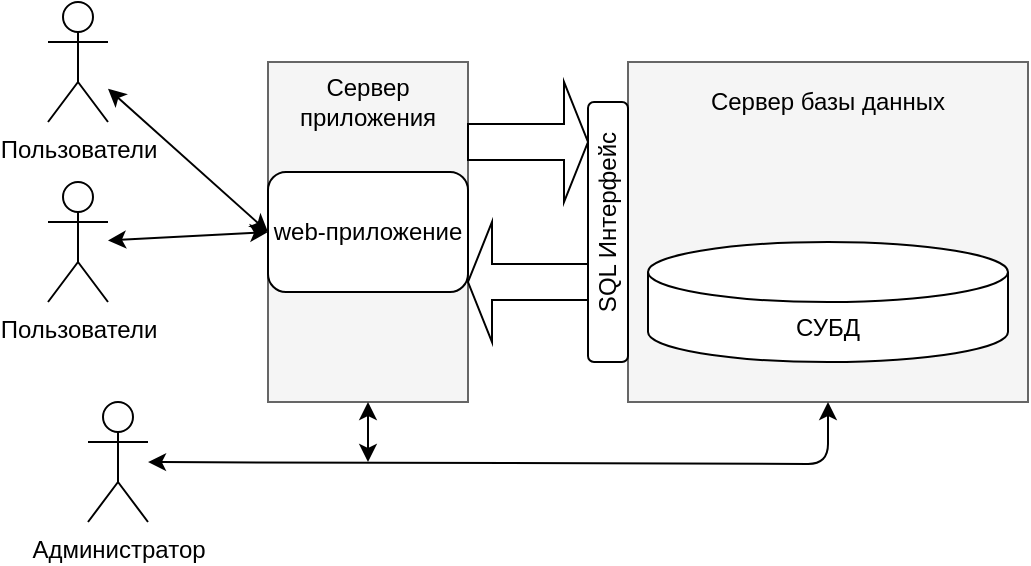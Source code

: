 <mxfile version="14.5.10" type="github">
  <diagram id="zZIwUGHLaj8ykeiFhdRO" name="Page-1">
    <mxGraphModel dx="1038" dy="588" grid="1" gridSize="10" guides="1" tooltips="1" connect="1" arrows="1" fold="1" page="1" pageScale="1" pageWidth="827" pageHeight="1169" math="0" shadow="0">
      <root>
        <mxCell id="0" />
        <mxCell id="1" parent="0" />
        <mxCell id="vmJ3Ya82L6grK2OUWDhb-5" value="" style="group" vertex="1" connectable="0" parent="1">
          <mxGeometry x="210" y="370" width="100" height="170" as="geometry" />
        </mxCell>
        <mxCell id="vmJ3Ya82L6grK2OUWDhb-2" value="" style="whiteSpace=wrap;html=1;fillColor=#f5f5f5;strokeColor=#666666;fontColor=#333333;" vertex="1" parent="vmJ3Ya82L6grK2OUWDhb-5">
          <mxGeometry width="100" height="170" as="geometry" />
        </mxCell>
        <mxCell id="vmJ3Ya82L6grK2OUWDhb-3" value="Сервер приложения" style="text;html=1;strokeColor=none;fillColor=none;align=center;verticalAlign=middle;whiteSpace=wrap;rounded=0;" vertex="1" parent="vmJ3Ya82L6grK2OUWDhb-5">
          <mxGeometry y="10" width="100" height="20" as="geometry" />
        </mxCell>
        <mxCell id="vmJ3Ya82L6grK2OUWDhb-4" value="web-приложение" style="rounded=1;whiteSpace=wrap;html=1;" vertex="1" parent="vmJ3Ya82L6grK2OUWDhb-5">
          <mxGeometry y="55" width="100" height="60" as="geometry" />
        </mxCell>
        <mxCell id="vmJ3Ya82L6grK2OUWDhb-6" value="" style="shape=singleArrow;whiteSpace=wrap;html=1;" vertex="1" parent="1">
          <mxGeometry x="310" y="380" width="60" height="60" as="geometry" />
        </mxCell>
        <mxCell id="vmJ3Ya82L6grK2OUWDhb-7" value="" style="shape=singleArrow;whiteSpace=wrap;html=1;direction=west;" vertex="1" parent="1">
          <mxGeometry x="310" y="450" width="60" height="60" as="geometry" />
        </mxCell>
        <mxCell id="vmJ3Ya82L6grK2OUWDhb-16" value="" style="group" vertex="1" connectable="0" parent="1">
          <mxGeometry x="370" y="365" width="220" height="175" as="geometry" />
        </mxCell>
        <mxCell id="vmJ3Ya82L6grK2OUWDhb-8" value="" style="group" vertex="1" connectable="0" parent="vmJ3Ya82L6grK2OUWDhb-16">
          <mxGeometry x="20" y="5" width="200" height="170" as="geometry" />
        </mxCell>
        <mxCell id="vmJ3Ya82L6grK2OUWDhb-9" value="" style="whiteSpace=wrap;html=1;fillColor=#f5f5f5;strokeColor=#666666;fontColor=#333333;" vertex="1" parent="vmJ3Ya82L6grK2OUWDhb-8">
          <mxGeometry width="200" height="170" as="geometry" />
        </mxCell>
        <mxCell id="vmJ3Ya82L6grK2OUWDhb-10" value="Сервер базы данных" style="text;html=1;strokeColor=none;fillColor=none;align=center;verticalAlign=middle;whiteSpace=wrap;rounded=0;" vertex="1" parent="vmJ3Ya82L6grK2OUWDhb-8">
          <mxGeometry y="10" width="200" height="20" as="geometry" />
        </mxCell>
        <mxCell id="vmJ3Ya82L6grK2OUWDhb-15" value="СУБД" style="shape=cylinder3;whiteSpace=wrap;html=1;boundedLbl=1;backgroundOutline=1;size=15;" vertex="1" parent="vmJ3Ya82L6grK2OUWDhb-8">
          <mxGeometry x="10" y="90" width="180" height="60" as="geometry" />
        </mxCell>
        <mxCell id="vmJ3Ya82L6grK2OUWDhb-14" value="" style="group" vertex="1" connectable="0" parent="vmJ3Ya82L6grK2OUWDhb-16">
          <mxGeometry width="20" height="170" as="geometry" />
        </mxCell>
        <mxCell id="vmJ3Ya82L6grK2OUWDhb-12" value="" style="rounded=1;whiteSpace=wrap;html=1;" vertex="1" parent="vmJ3Ya82L6grK2OUWDhb-14">
          <mxGeometry y="25" width="20" height="130" as="geometry" />
        </mxCell>
        <mxCell id="vmJ3Ya82L6grK2OUWDhb-13" value="SQL Интерфейс" style="text;html=1;strokeColor=none;fillColor=none;align=center;verticalAlign=middle;whiteSpace=wrap;rounded=0;rotation=-90;" vertex="1" parent="vmJ3Ya82L6grK2OUWDhb-14">
          <mxGeometry x="-75" y="75" width="170" height="20" as="geometry" />
        </mxCell>
        <mxCell id="vmJ3Ya82L6grK2OUWDhb-17" value="Администратор" style="shape=umlActor;verticalLabelPosition=bottom;verticalAlign=top;html=1;outlineConnect=0;" vertex="1" parent="1">
          <mxGeometry x="120" y="540" width="30" height="60" as="geometry" />
        </mxCell>
        <mxCell id="vmJ3Ya82L6grK2OUWDhb-22" value="" style="endArrow=classic;startArrow=classic;html=1;entryX=0.5;entryY=1;entryDx=0;entryDy=0;" edge="1" parent="1" source="vmJ3Ya82L6grK2OUWDhb-17" target="vmJ3Ya82L6grK2OUWDhb-9">
          <mxGeometry width="50" height="50" relative="1" as="geometry">
            <mxPoint x="250" y="650" as="sourcePoint" />
            <mxPoint x="300" y="600" as="targetPoint" />
            <Array as="points">
              <mxPoint x="490" y="571" />
            </Array>
          </mxGeometry>
        </mxCell>
        <mxCell id="vmJ3Ya82L6grK2OUWDhb-23" value="" style="endArrow=classic;startArrow=classic;html=1;entryX=0.5;entryY=1;entryDx=0;entryDy=0;" edge="1" parent="1" target="vmJ3Ya82L6grK2OUWDhb-2">
          <mxGeometry width="50" height="50" relative="1" as="geometry">
            <mxPoint x="260" y="570" as="sourcePoint" />
            <mxPoint x="440" y="480" as="targetPoint" />
          </mxGeometry>
        </mxCell>
        <mxCell id="vmJ3Ya82L6grK2OUWDhb-24" value="Пользователи" style="shape=umlActor;verticalLabelPosition=bottom;verticalAlign=top;html=1;outlineConnect=0;" vertex="1" parent="1">
          <mxGeometry x="100" y="340" width="30" height="60" as="geometry" />
        </mxCell>
        <mxCell id="vmJ3Ya82L6grK2OUWDhb-25" value="Пользователи" style="shape=umlActor;verticalLabelPosition=bottom;verticalAlign=top;html=1;outlineConnect=0;" vertex="1" parent="1">
          <mxGeometry x="100" y="430" width="30" height="60" as="geometry" />
        </mxCell>
        <mxCell id="vmJ3Ya82L6grK2OUWDhb-26" value="" style="endArrow=classic;startArrow=classic;html=1;entryX=0;entryY=0.5;entryDx=0;entryDy=0;" edge="1" parent="1" source="vmJ3Ya82L6grK2OUWDhb-24" target="vmJ3Ya82L6grK2OUWDhb-4">
          <mxGeometry width="50" height="50" relative="1" as="geometry">
            <mxPoint x="390" y="330" as="sourcePoint" />
            <mxPoint x="440" y="280" as="targetPoint" />
          </mxGeometry>
        </mxCell>
        <mxCell id="vmJ3Ya82L6grK2OUWDhb-27" value="" style="endArrow=classic;startArrow=classic;html=1;entryX=0;entryY=0.5;entryDx=0;entryDy=0;" edge="1" parent="1" source="vmJ3Ya82L6grK2OUWDhb-25" target="vmJ3Ya82L6grK2OUWDhb-4">
          <mxGeometry width="50" height="50" relative="1" as="geometry">
            <mxPoint x="140" y="393.421" as="sourcePoint" />
            <mxPoint x="220" y="465" as="targetPoint" />
          </mxGeometry>
        </mxCell>
      </root>
    </mxGraphModel>
  </diagram>
</mxfile>

